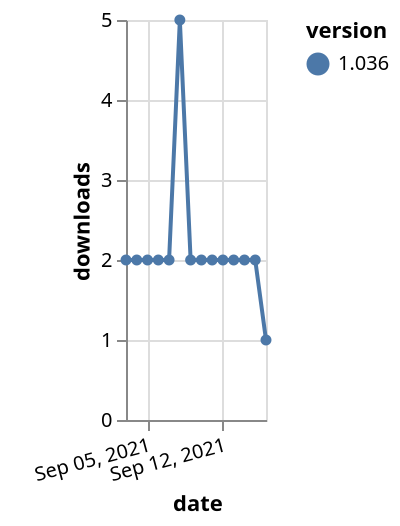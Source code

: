 {"$schema": "https://vega.github.io/schema/vega-lite/v5.json", "description": "A simple bar chart with embedded data.", "data": {"values": [{"date": "2021-09-03", "total": 3238, "delta": 2, "version": "1.036"}, {"date": "2021-09-04", "total": 3240, "delta": 2, "version": "1.036"}, {"date": "2021-09-05", "total": 3242, "delta": 2, "version": "1.036"}, {"date": "2021-09-06", "total": 3244, "delta": 2, "version": "1.036"}, {"date": "2021-09-07", "total": 3246, "delta": 2, "version": "1.036"}, {"date": "2021-09-08", "total": 3251, "delta": 5, "version": "1.036"}, {"date": "2021-09-09", "total": 3253, "delta": 2, "version": "1.036"}, {"date": "2021-09-10", "total": 3255, "delta": 2, "version": "1.036"}, {"date": "2021-09-11", "total": 3257, "delta": 2, "version": "1.036"}, {"date": "2021-09-12", "total": 3259, "delta": 2, "version": "1.036"}, {"date": "2021-09-13", "total": 3261, "delta": 2, "version": "1.036"}, {"date": "2021-09-14", "total": 3263, "delta": 2, "version": "1.036"}, {"date": "2021-09-15", "total": 3265, "delta": 2, "version": "1.036"}, {"date": "2021-09-16", "total": 3266, "delta": 1, "version": "1.036"}]}, "width": "container", "mark": {"type": "line", "point": {"filled": true}}, "encoding": {"x": {"field": "date", "type": "temporal", "timeUnit": "yearmonthdate", "title": "date", "axis": {"labelAngle": -15}}, "y": {"field": "delta", "type": "quantitative", "title": "downloads"}, "color": {"field": "version", "type": "nominal"}, "tooltip": {"field": "delta"}}}